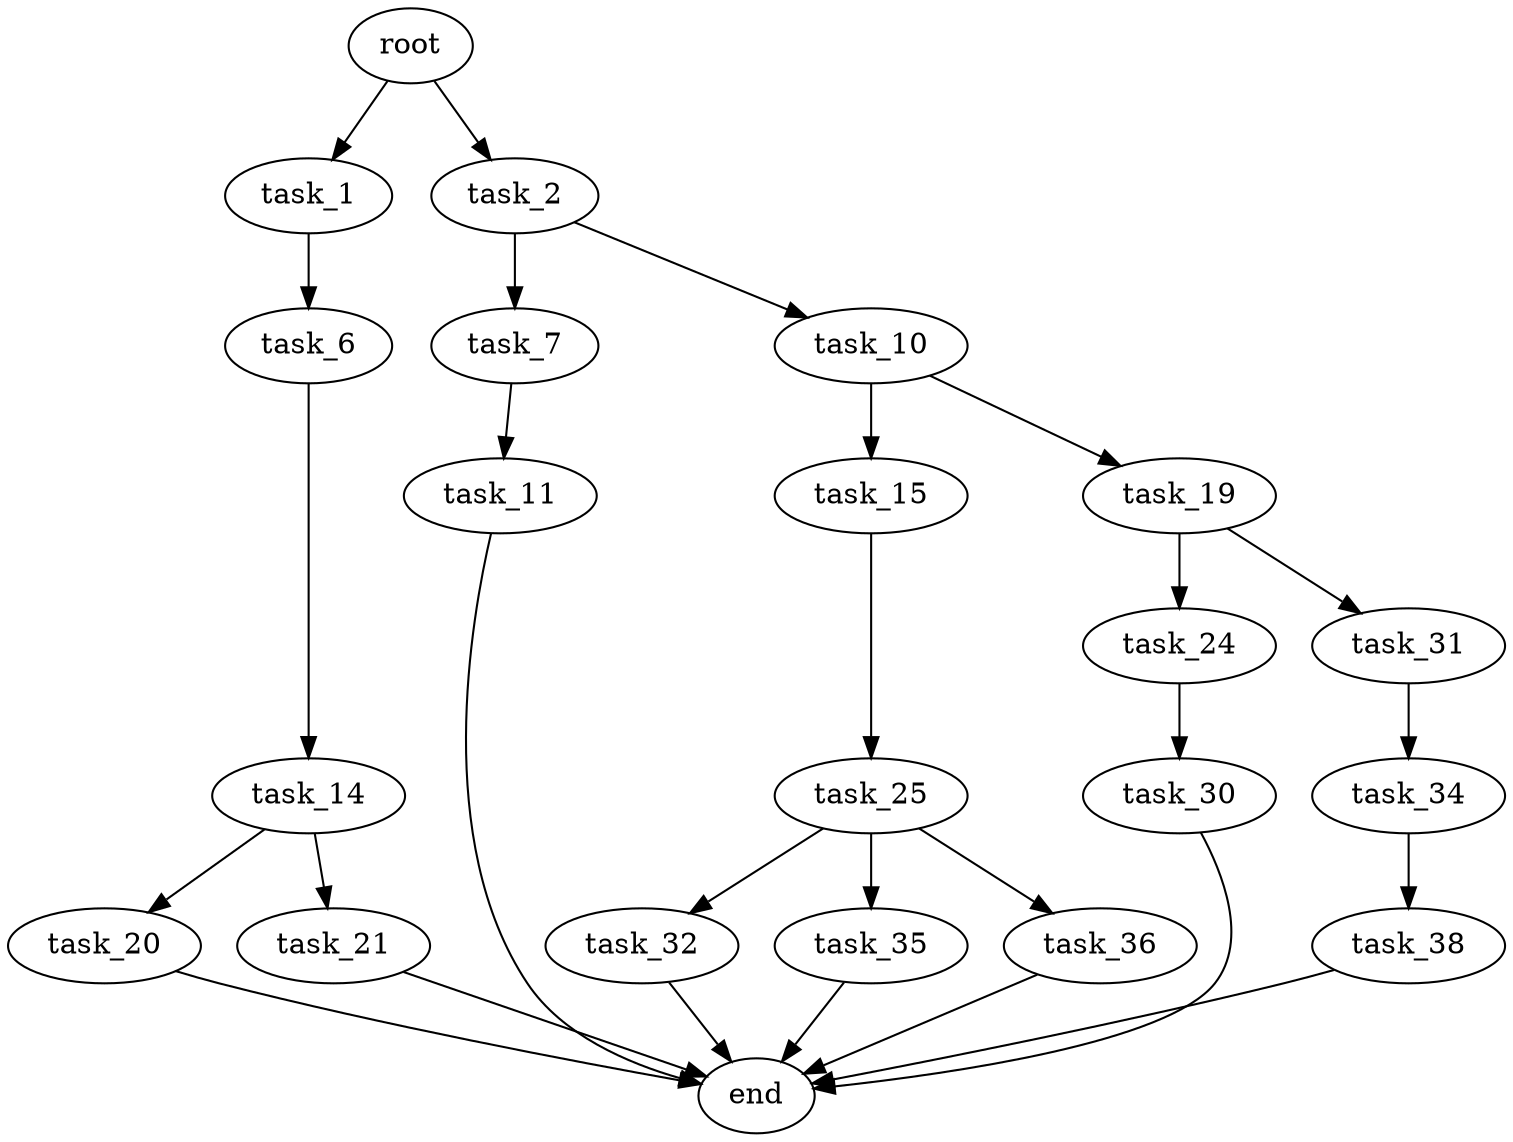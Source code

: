 digraph G {
  root [size="0.000000"];
  task_1 [size="279675954734.000000"];
  task_2 [size="549755813888.000000"];
  task_6 [size="28991029248.000000"];
  task_7 [size="619774030781.000000"];
  task_10 [size="782757789696.000000"];
  task_14 [size="28991029248.000000"];
  task_11 [size="415361709.000000"];
  task_15 [size="8467007458.000000"];
  task_19 [size="156026385892.000000"];
  end [size="0.000000"];
  task_20 [size="782757789696.000000"];
  task_21 [size="68719476736.000000"];
  task_25 [size="4858809357.000000"];
  task_24 [size="7932915433.000000"];
  task_31 [size="28991029248.000000"];
  task_30 [size="235363506774.000000"];
  task_32 [size="34375462633.000000"];
  task_35 [size="83981753295.000000"];
  task_36 [size="594554831455.000000"];
  task_34 [size="44797969202.000000"];
  task_38 [size="11875244638.000000"];

  root -> task_1 [size="1.000000"];
  root -> task_2 [size="1.000000"];
  task_1 -> task_6 [size="411041792.000000"];
  task_2 -> task_7 [size="536870912.000000"];
  task_2 -> task_10 [size="536870912.000000"];
  task_6 -> task_14 [size="75497472.000000"];
  task_7 -> task_11 [size="411041792.000000"];
  task_10 -> task_15 [size="679477248.000000"];
  task_10 -> task_19 [size="679477248.000000"];
  task_14 -> task_20 [size="75497472.000000"];
  task_14 -> task_21 [size="75497472.000000"];
  task_11 -> end [size="1.000000"];
  task_15 -> task_25 [size="301989888.000000"];
  task_19 -> task_24 [size="536870912.000000"];
  task_19 -> task_31 [size="536870912.000000"];
  task_20 -> end [size="1.000000"];
  task_21 -> end [size="1.000000"];
  task_25 -> task_32 [size="411041792.000000"];
  task_25 -> task_35 [size="411041792.000000"];
  task_25 -> task_36 [size="411041792.000000"];
  task_24 -> task_30 [size="679477248.000000"];
  task_31 -> task_34 [size="75497472.000000"];
  task_30 -> end [size="1.000000"];
  task_32 -> end [size="1.000000"];
  task_35 -> end [size="1.000000"];
  task_36 -> end [size="1.000000"];
  task_34 -> task_38 [size="33554432.000000"];
  task_38 -> end [size="1.000000"];
}
